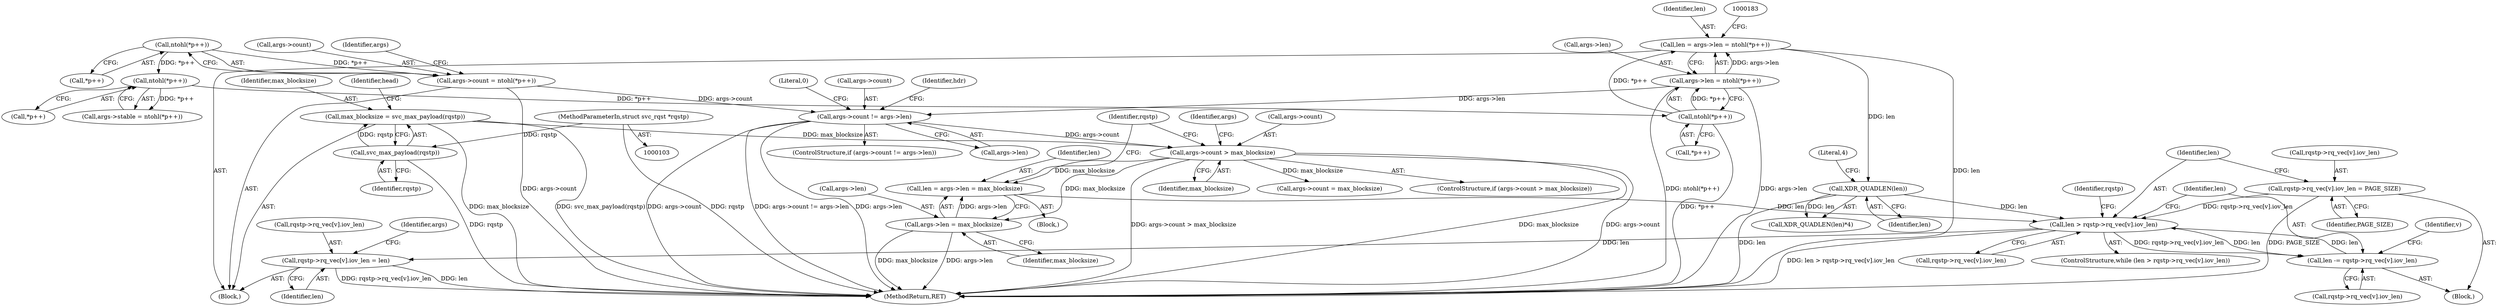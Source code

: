 digraph "0_linux_13bf9fbff0e5e099e2b6f003a0ab8ae145436309_0@array" {
"1000286" [label="(Call,len > rqstp->rq_vec[v].iov_len)"];
"1000234" [label="(Call,XDR_QUADLEN(len))"];
"1000170" [label="(Call,len = args->len = ntohl(*p++))"];
"1000172" [label="(Call,args->len = ntohl(*p++))"];
"1000176" [label="(Call,ntohl(*p++))"];
"1000166" [label="(Call,ntohl(*p++))"];
"1000158" [label="(Call,ntohl(*p++))"];
"1000251" [label="(Call,len = args->len = max_blocksize)"];
"1000253" [label="(Call,args->len = max_blocksize)"];
"1000240" [label="(Call,args->count > max_blocksize)"];
"1000195" [label="(Call,args->count != args->len)"];
"1000154" [label="(Call,args->count = ntohl(*p++))"];
"1000113" [label="(Call,max_blocksize = svc_max_payload(rqstp))"];
"1000115" [label="(Call,svc_max_payload(rqstp))"];
"1000104" [label="(MethodParameterIn,struct svc_rqst *rqstp)"];
"1000296" [label="(Call,len -= rqstp->rq_vec[v].iov_len)"];
"1000286" [label="(Call,len > rqstp->rq_vec[v].iov_len)"];
"1000321" [label="(Call,rqstp->rq_vec[v].iov_len = PAGE_SIZE)"];
"1000330" [label="(Call,rqstp->rq_vec[v].iov_len = len)"];
"1000285" [label="(ControlStructure,while (len > rqstp->rq_vec[v].iov_len))"];
"1000348" [label="(MethodReturn,RET)"];
"1000166" [label="(Call,ntohl(*p++))"];
"1000196" [label="(Call,args->count)"];
"1000287" [label="(Identifier,len)"];
"1000330" [label="(Call,rqstp->rq_vec[v].iov_len = len)"];
"1000321" [label="(Call,rqstp->rq_vec[v].iov_len = PAGE_SIZE)"];
"1000246" [label="(Call,args->count = max_blocksize)"];
"1000334" [label="(Identifier,rqstp)"];
"1000257" [label="(Identifier,max_blocksize)"];
"1000177" [label="(Call,*p++)"];
"1000297" [label="(Identifier,len)"];
"1000252" [label="(Identifier,len)"];
"1000167" [label="(Call,*p++)"];
"1000194" [label="(ControlStructure,if (args->count != args->len))"];
"1000331" [label="(Call,rqstp->rq_vec[v].iov_len)"];
"1000205" [label="(Identifier,hdr)"];
"1000155" [label="(Call,args->count)"];
"1000104" [label="(MethodParameterIn,struct svc_rqst *rqstp)"];
"1000248" [label="(Identifier,args)"];
"1000295" [label="(Block,)"];
"1000171" [label="(Identifier,len)"];
"1000286" [label="(Call,len > rqstp->rq_vec[v].iov_len)"];
"1000251" [label="(Call,len = args->len = max_blocksize)"];
"1000113" [label="(Call,max_blocksize = svc_max_payload(rqstp))"];
"1000164" [label="(Identifier,args)"];
"1000119" [label="(Identifier,head)"];
"1000203" [label="(Literal,0)"];
"1000298" [label="(Call,rqstp->rq_vec[v].iov_len)"];
"1000245" [label="(Block,)"];
"1000341" [label="(Identifier,args)"];
"1000240" [label="(Call,args->count > max_blocksize)"];
"1000107" [label="(Block,)"];
"1000159" [label="(Call,*p++)"];
"1000162" [label="(Call,args->stable = ntohl(*p++))"];
"1000322" [label="(Call,rqstp->rq_vec[v].iov_len)"];
"1000235" [label="(Identifier,len)"];
"1000233" [label="(Call,XDR_QUADLEN(len)*4)"];
"1000244" [label="(Identifier,max_blocksize)"];
"1000241" [label="(Call,args->count)"];
"1000253" [label="(Call,args->len = max_blocksize)"];
"1000195" [label="(Call,args->count != args->len)"];
"1000116" [label="(Identifier,rqstp)"];
"1000329" [label="(Identifier,PAGE_SIZE)"];
"1000154" [label="(Call,args->count = ntohl(*p++))"];
"1000115" [label="(Call,svc_max_payload(rqstp))"];
"1000338" [label="(Identifier,len)"];
"1000306" [label="(Identifier,v)"];
"1000176" [label="(Call,ntohl(*p++))"];
"1000288" [label="(Call,rqstp->rq_vec[v].iov_len)"];
"1000170" [label="(Call,len = args->len = ntohl(*p++))"];
"1000114" [label="(Identifier,max_blocksize)"];
"1000173" [label="(Call,args->len)"];
"1000234" [label="(Call,XDR_QUADLEN(len))"];
"1000172" [label="(Call,args->len = ntohl(*p++))"];
"1000158" [label="(Call,ntohl(*p++))"];
"1000262" [label="(Identifier,rqstp)"];
"1000199" [label="(Call,args->len)"];
"1000236" [label="(Literal,4)"];
"1000239" [label="(ControlStructure,if (args->count > max_blocksize))"];
"1000296" [label="(Call,len -= rqstp->rq_vec[v].iov_len)"];
"1000254" [label="(Call,args->len)"];
"1000286" -> "1000285"  [label="AST: "];
"1000286" -> "1000288"  [label="CFG: "];
"1000287" -> "1000286"  [label="AST: "];
"1000288" -> "1000286"  [label="AST: "];
"1000297" -> "1000286"  [label="CFG: "];
"1000334" -> "1000286"  [label="CFG: "];
"1000286" -> "1000348"  [label="DDG: len > rqstp->rq_vec[v].iov_len"];
"1000234" -> "1000286"  [label="DDG: len"];
"1000251" -> "1000286"  [label="DDG: len"];
"1000296" -> "1000286"  [label="DDG: len"];
"1000321" -> "1000286"  [label="DDG: rqstp->rq_vec[v].iov_len"];
"1000286" -> "1000296"  [label="DDG: rqstp->rq_vec[v].iov_len"];
"1000286" -> "1000296"  [label="DDG: len"];
"1000286" -> "1000330"  [label="DDG: len"];
"1000234" -> "1000233"  [label="AST: "];
"1000234" -> "1000235"  [label="CFG: "];
"1000235" -> "1000234"  [label="AST: "];
"1000236" -> "1000234"  [label="CFG: "];
"1000234" -> "1000348"  [label="DDG: len"];
"1000234" -> "1000233"  [label="DDG: len"];
"1000170" -> "1000234"  [label="DDG: len"];
"1000170" -> "1000107"  [label="AST: "];
"1000170" -> "1000172"  [label="CFG: "];
"1000171" -> "1000170"  [label="AST: "];
"1000172" -> "1000170"  [label="AST: "];
"1000183" -> "1000170"  [label="CFG: "];
"1000170" -> "1000348"  [label="DDG: len"];
"1000172" -> "1000170"  [label="DDG: args->len"];
"1000176" -> "1000170"  [label="DDG: *p++"];
"1000172" -> "1000176"  [label="CFG: "];
"1000173" -> "1000172"  [label="AST: "];
"1000176" -> "1000172"  [label="AST: "];
"1000172" -> "1000348"  [label="DDG: ntohl(*p++)"];
"1000172" -> "1000348"  [label="DDG: args->len"];
"1000176" -> "1000172"  [label="DDG: *p++"];
"1000172" -> "1000195"  [label="DDG: args->len"];
"1000176" -> "1000177"  [label="CFG: "];
"1000177" -> "1000176"  [label="AST: "];
"1000176" -> "1000348"  [label="DDG: *p++"];
"1000166" -> "1000176"  [label="DDG: *p++"];
"1000166" -> "1000162"  [label="AST: "];
"1000166" -> "1000167"  [label="CFG: "];
"1000167" -> "1000166"  [label="AST: "];
"1000162" -> "1000166"  [label="CFG: "];
"1000166" -> "1000162"  [label="DDG: *p++"];
"1000158" -> "1000166"  [label="DDG: *p++"];
"1000158" -> "1000154"  [label="AST: "];
"1000158" -> "1000159"  [label="CFG: "];
"1000159" -> "1000158"  [label="AST: "];
"1000154" -> "1000158"  [label="CFG: "];
"1000158" -> "1000154"  [label="DDG: *p++"];
"1000251" -> "1000245"  [label="AST: "];
"1000251" -> "1000253"  [label="CFG: "];
"1000252" -> "1000251"  [label="AST: "];
"1000253" -> "1000251"  [label="AST: "];
"1000262" -> "1000251"  [label="CFG: "];
"1000253" -> "1000251"  [label="DDG: args->len"];
"1000240" -> "1000251"  [label="DDG: max_blocksize"];
"1000253" -> "1000257"  [label="CFG: "];
"1000254" -> "1000253"  [label="AST: "];
"1000257" -> "1000253"  [label="AST: "];
"1000253" -> "1000348"  [label="DDG: args->len"];
"1000253" -> "1000348"  [label="DDG: max_blocksize"];
"1000240" -> "1000253"  [label="DDG: max_blocksize"];
"1000240" -> "1000239"  [label="AST: "];
"1000240" -> "1000244"  [label="CFG: "];
"1000241" -> "1000240"  [label="AST: "];
"1000244" -> "1000240"  [label="AST: "];
"1000248" -> "1000240"  [label="CFG: "];
"1000262" -> "1000240"  [label="CFG: "];
"1000240" -> "1000348"  [label="DDG: args->count > max_blocksize"];
"1000240" -> "1000348"  [label="DDG: max_blocksize"];
"1000240" -> "1000348"  [label="DDG: args->count"];
"1000195" -> "1000240"  [label="DDG: args->count"];
"1000113" -> "1000240"  [label="DDG: max_blocksize"];
"1000240" -> "1000246"  [label="DDG: max_blocksize"];
"1000195" -> "1000194"  [label="AST: "];
"1000195" -> "1000199"  [label="CFG: "];
"1000196" -> "1000195"  [label="AST: "];
"1000199" -> "1000195"  [label="AST: "];
"1000203" -> "1000195"  [label="CFG: "];
"1000205" -> "1000195"  [label="CFG: "];
"1000195" -> "1000348"  [label="DDG: args->count != args->len"];
"1000195" -> "1000348"  [label="DDG: args->len"];
"1000195" -> "1000348"  [label="DDG: args->count"];
"1000154" -> "1000195"  [label="DDG: args->count"];
"1000154" -> "1000107"  [label="AST: "];
"1000155" -> "1000154"  [label="AST: "];
"1000164" -> "1000154"  [label="CFG: "];
"1000154" -> "1000348"  [label="DDG: args->count"];
"1000113" -> "1000107"  [label="AST: "];
"1000113" -> "1000115"  [label="CFG: "];
"1000114" -> "1000113"  [label="AST: "];
"1000115" -> "1000113"  [label="AST: "];
"1000119" -> "1000113"  [label="CFG: "];
"1000113" -> "1000348"  [label="DDG: max_blocksize"];
"1000113" -> "1000348"  [label="DDG: svc_max_payload(rqstp)"];
"1000115" -> "1000113"  [label="DDG: rqstp"];
"1000115" -> "1000116"  [label="CFG: "];
"1000116" -> "1000115"  [label="AST: "];
"1000115" -> "1000348"  [label="DDG: rqstp"];
"1000104" -> "1000115"  [label="DDG: rqstp"];
"1000104" -> "1000103"  [label="AST: "];
"1000104" -> "1000348"  [label="DDG: rqstp"];
"1000296" -> "1000295"  [label="AST: "];
"1000296" -> "1000298"  [label="CFG: "];
"1000297" -> "1000296"  [label="AST: "];
"1000298" -> "1000296"  [label="AST: "];
"1000306" -> "1000296"  [label="CFG: "];
"1000321" -> "1000295"  [label="AST: "];
"1000321" -> "1000329"  [label="CFG: "];
"1000322" -> "1000321"  [label="AST: "];
"1000329" -> "1000321"  [label="AST: "];
"1000287" -> "1000321"  [label="CFG: "];
"1000321" -> "1000348"  [label="DDG: PAGE_SIZE"];
"1000330" -> "1000107"  [label="AST: "];
"1000330" -> "1000338"  [label="CFG: "];
"1000331" -> "1000330"  [label="AST: "];
"1000338" -> "1000330"  [label="AST: "];
"1000341" -> "1000330"  [label="CFG: "];
"1000330" -> "1000348"  [label="DDG: rqstp->rq_vec[v].iov_len"];
"1000330" -> "1000348"  [label="DDG: len"];
}
